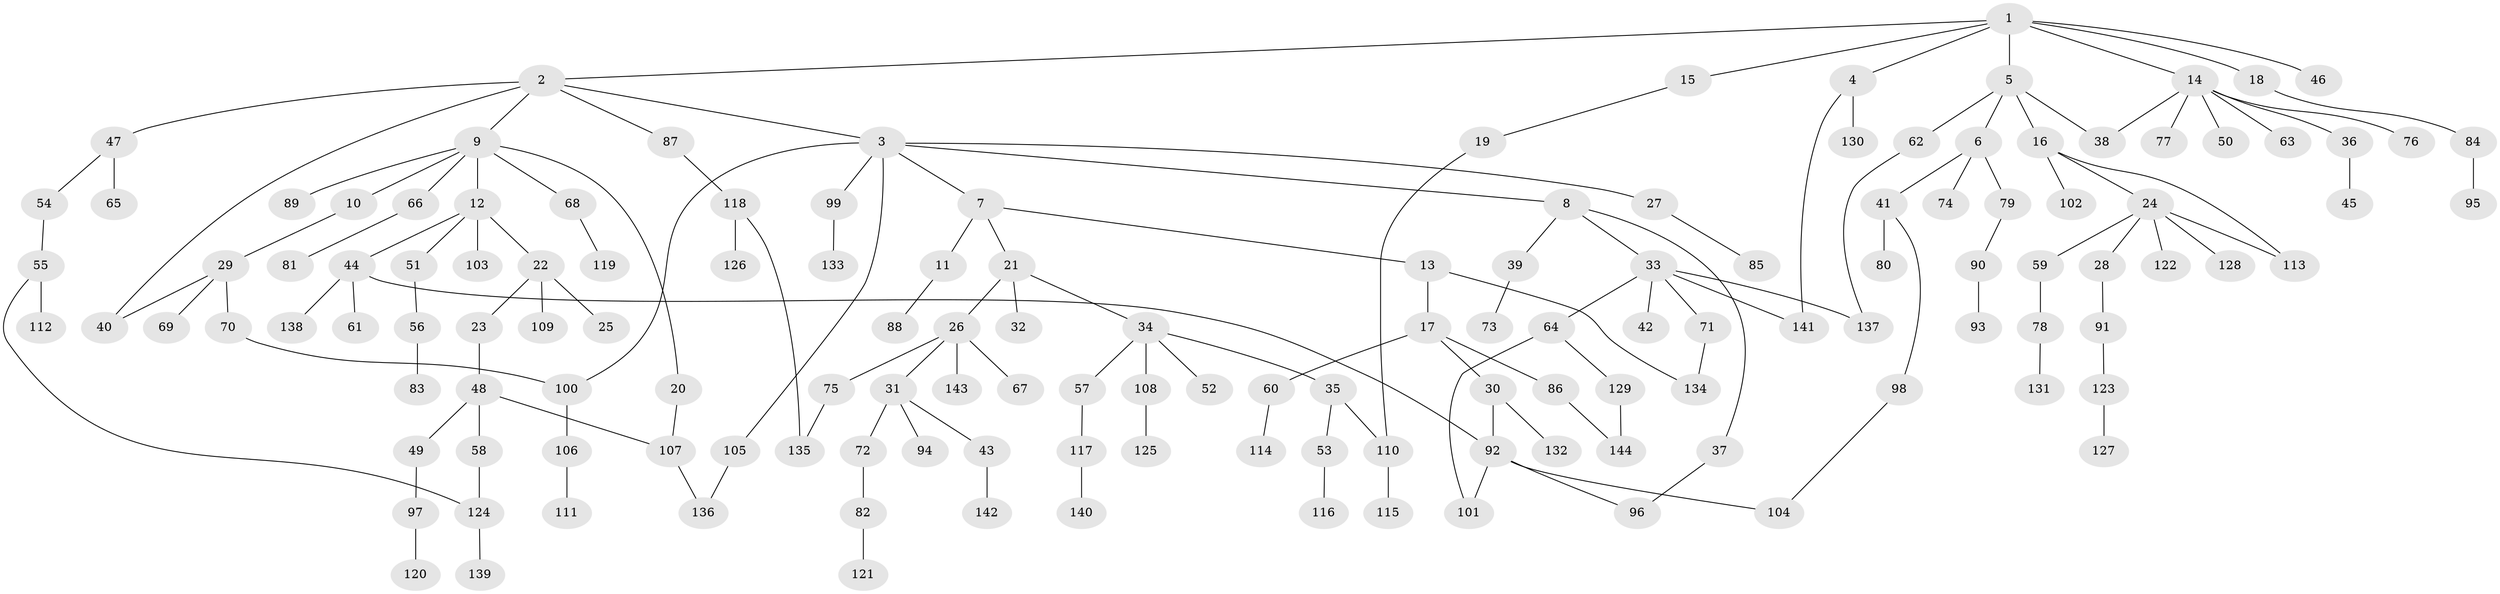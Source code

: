 // Generated by graph-tools (version 1.1) at 2025/49/03/09/25 03:49:19]
// undirected, 144 vertices, 160 edges
graph export_dot {
graph [start="1"]
  node [color=gray90,style=filled];
  1;
  2;
  3;
  4;
  5;
  6;
  7;
  8;
  9;
  10;
  11;
  12;
  13;
  14;
  15;
  16;
  17;
  18;
  19;
  20;
  21;
  22;
  23;
  24;
  25;
  26;
  27;
  28;
  29;
  30;
  31;
  32;
  33;
  34;
  35;
  36;
  37;
  38;
  39;
  40;
  41;
  42;
  43;
  44;
  45;
  46;
  47;
  48;
  49;
  50;
  51;
  52;
  53;
  54;
  55;
  56;
  57;
  58;
  59;
  60;
  61;
  62;
  63;
  64;
  65;
  66;
  67;
  68;
  69;
  70;
  71;
  72;
  73;
  74;
  75;
  76;
  77;
  78;
  79;
  80;
  81;
  82;
  83;
  84;
  85;
  86;
  87;
  88;
  89;
  90;
  91;
  92;
  93;
  94;
  95;
  96;
  97;
  98;
  99;
  100;
  101;
  102;
  103;
  104;
  105;
  106;
  107;
  108;
  109;
  110;
  111;
  112;
  113;
  114;
  115;
  116;
  117;
  118;
  119;
  120;
  121;
  122;
  123;
  124;
  125;
  126;
  127;
  128;
  129;
  130;
  131;
  132;
  133;
  134;
  135;
  136;
  137;
  138;
  139;
  140;
  141;
  142;
  143;
  144;
  1 -- 2;
  1 -- 4;
  1 -- 5;
  1 -- 14;
  1 -- 15;
  1 -- 18;
  1 -- 46;
  2 -- 3;
  2 -- 9;
  2 -- 47;
  2 -- 87;
  2 -- 40;
  3 -- 7;
  3 -- 8;
  3 -- 27;
  3 -- 99;
  3 -- 100;
  3 -- 105;
  4 -- 130;
  4 -- 141;
  5 -- 6;
  5 -- 16;
  5 -- 62;
  5 -- 38;
  6 -- 41;
  6 -- 74;
  6 -- 79;
  7 -- 11;
  7 -- 13;
  7 -- 21;
  8 -- 33;
  8 -- 37;
  8 -- 39;
  9 -- 10;
  9 -- 12;
  9 -- 20;
  9 -- 66;
  9 -- 68;
  9 -- 89;
  10 -- 29;
  11 -- 88;
  12 -- 22;
  12 -- 44;
  12 -- 51;
  12 -- 103;
  13 -- 17;
  13 -- 134;
  14 -- 36;
  14 -- 38;
  14 -- 50;
  14 -- 63;
  14 -- 76;
  14 -- 77;
  15 -- 19;
  16 -- 24;
  16 -- 102;
  16 -- 113;
  17 -- 30;
  17 -- 60;
  17 -- 86;
  18 -- 84;
  19 -- 110;
  20 -- 107;
  21 -- 26;
  21 -- 32;
  21 -- 34;
  22 -- 23;
  22 -- 25;
  22 -- 109;
  23 -- 48;
  24 -- 28;
  24 -- 59;
  24 -- 113;
  24 -- 122;
  24 -- 128;
  26 -- 31;
  26 -- 67;
  26 -- 75;
  26 -- 143;
  27 -- 85;
  28 -- 91;
  29 -- 40;
  29 -- 69;
  29 -- 70;
  30 -- 132;
  30 -- 92;
  31 -- 43;
  31 -- 72;
  31 -- 94;
  33 -- 42;
  33 -- 64;
  33 -- 71;
  33 -- 137;
  33 -- 141;
  34 -- 35;
  34 -- 52;
  34 -- 57;
  34 -- 108;
  35 -- 53;
  35 -- 110;
  36 -- 45;
  37 -- 96;
  39 -- 73;
  41 -- 80;
  41 -- 98;
  43 -- 142;
  44 -- 61;
  44 -- 92;
  44 -- 138;
  47 -- 54;
  47 -- 65;
  48 -- 49;
  48 -- 58;
  48 -- 107;
  49 -- 97;
  51 -- 56;
  53 -- 116;
  54 -- 55;
  55 -- 112;
  55 -- 124;
  56 -- 83;
  57 -- 117;
  58 -- 124;
  59 -- 78;
  60 -- 114;
  62 -- 137;
  64 -- 101;
  64 -- 129;
  66 -- 81;
  68 -- 119;
  70 -- 100;
  71 -- 134;
  72 -- 82;
  75 -- 135;
  78 -- 131;
  79 -- 90;
  82 -- 121;
  84 -- 95;
  86 -- 144;
  87 -- 118;
  90 -- 93;
  91 -- 123;
  92 -- 104;
  92 -- 101;
  92 -- 96;
  97 -- 120;
  98 -- 104;
  99 -- 133;
  100 -- 106;
  105 -- 136;
  106 -- 111;
  107 -- 136;
  108 -- 125;
  110 -- 115;
  117 -- 140;
  118 -- 126;
  118 -- 135;
  123 -- 127;
  124 -- 139;
  129 -- 144;
}
